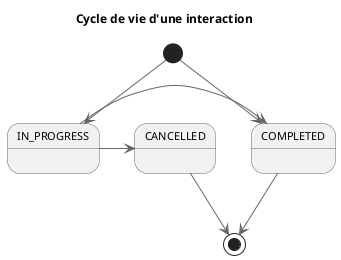 @startuml
title Cycle de vie d'une interaction

skinparam titleFontSize 12

skinparam state {
startColor #666666
endColor #666666
arrowColor #666666
borderColor #666666
fontSize 11
}

skinparam note {
fontSize 11
fontColor white
backgroundColor #45B8EF
borderColor white
}

[*] --> IN_PROGRESS
[*] --> COMPLETED
IN_PROGRESS -> COMPLETED
IN_PROGRESS -> CANCELLED
COMPLETED --> [*]
CANCELLED --> [*]

@enduml
